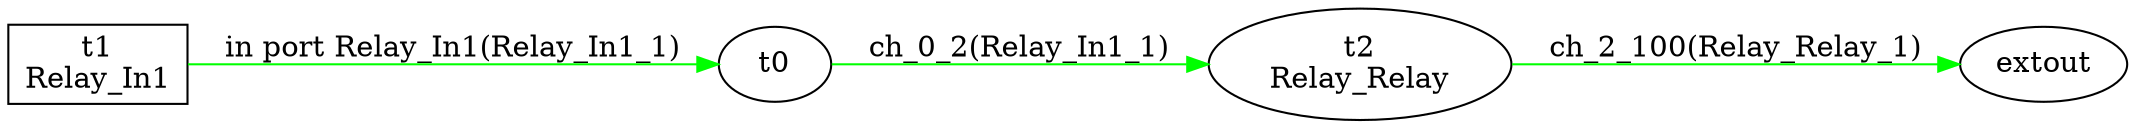 digraph csp {
	graph [rankdir=LR];
	Relay_Relay	 [label="t2\nRelay_Relay"];
	t0 -> Relay_Relay	 [color=green,
		label="ch_0_2(Relay_In1_1)"];
	extout	 [label=extout];
	Relay_In1	 [label="t1\nRelay_In1",
		shape=box];
	Relay_In1 -> t0	 [color=green,
		label="in port Relay_In1(Relay_In1_1)"];
	Relay_Relay -> extout	 [color=green,
		label="ch_2_100(Relay_Relay_1)"];
}
